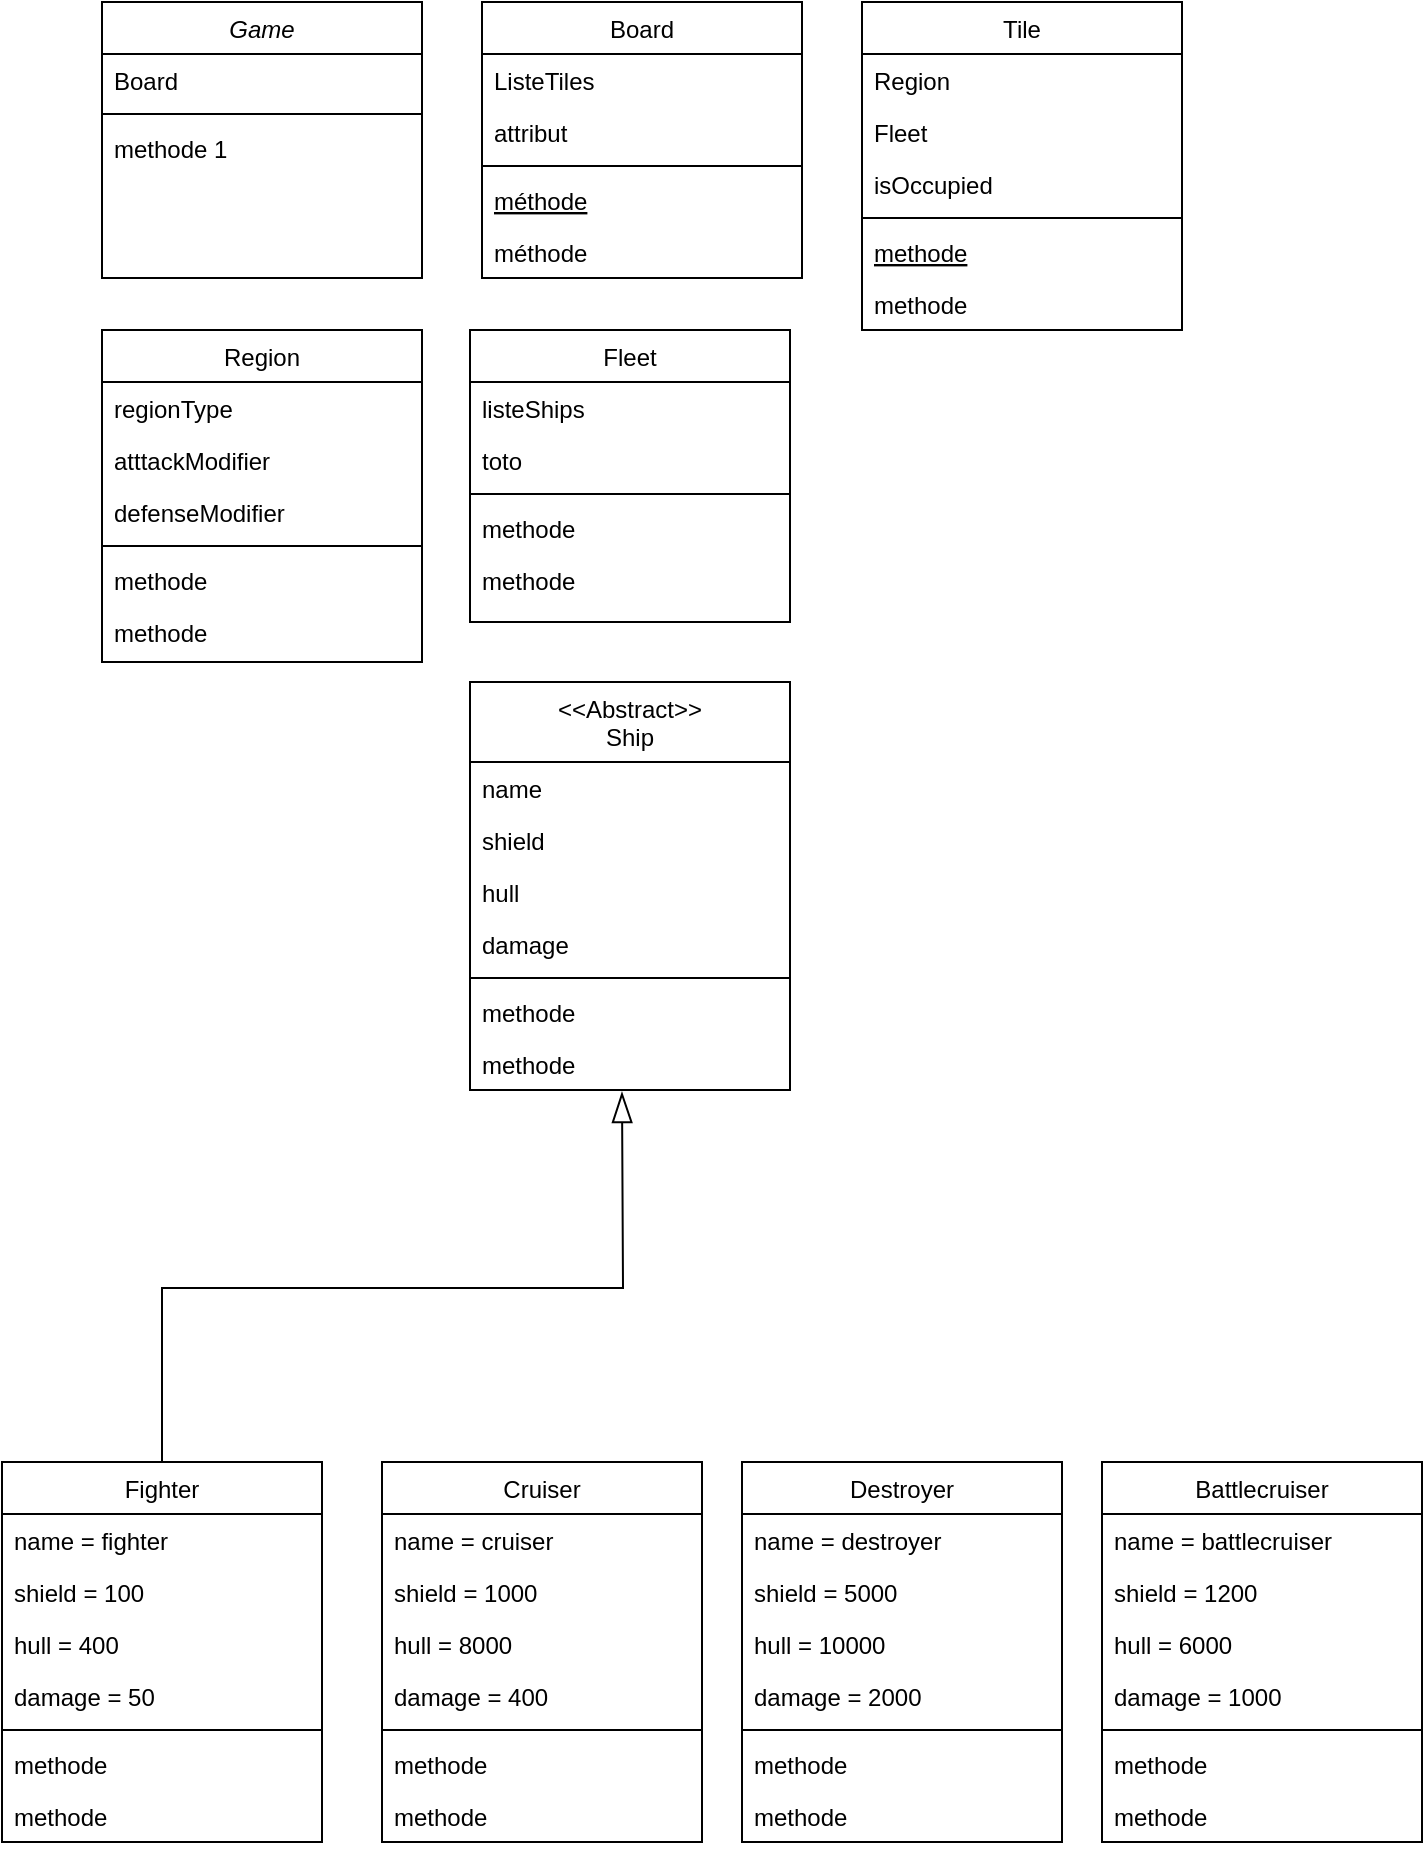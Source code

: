 <mxfile version="24.8.0">
  <diagram id="C5RBs43oDa-KdzZeNtuy" name="Page-1">
    <mxGraphModel dx="1434" dy="881" grid="1" gridSize="10" guides="1" tooltips="1" connect="1" arrows="1" fold="1" page="1" pageScale="1" pageWidth="827" pageHeight="1169" math="0" shadow="0">
      <root>
        <mxCell id="WIyWlLk6GJQsqaUBKTNV-0" />
        <mxCell id="WIyWlLk6GJQsqaUBKTNV-1" parent="WIyWlLk6GJQsqaUBKTNV-0" />
        <mxCell id="zkfFHV4jXpPFQw0GAbJ--0" value="Game" style="swimlane;fontStyle=2;align=center;verticalAlign=top;childLayout=stackLayout;horizontal=1;startSize=26;horizontalStack=0;resizeParent=1;resizeLast=0;collapsible=1;marginBottom=0;rounded=0;shadow=0;strokeWidth=1;" parent="WIyWlLk6GJQsqaUBKTNV-1" vertex="1">
          <mxGeometry x="70" y="40" width="160" height="138" as="geometry">
            <mxRectangle x="230" y="140" width="160" height="26" as="alternateBounds" />
          </mxGeometry>
        </mxCell>
        <mxCell id="zkfFHV4jXpPFQw0GAbJ--1" value="Board" style="text;align=left;verticalAlign=top;spacingLeft=4;spacingRight=4;overflow=hidden;rotatable=0;points=[[0,0.5],[1,0.5]];portConstraint=eastwest;" parent="zkfFHV4jXpPFQw0GAbJ--0" vertex="1">
          <mxGeometry y="26" width="160" height="26" as="geometry" />
        </mxCell>
        <mxCell id="zkfFHV4jXpPFQw0GAbJ--4" value="" style="line;html=1;strokeWidth=1;align=left;verticalAlign=middle;spacingTop=-1;spacingLeft=3;spacingRight=3;rotatable=0;labelPosition=right;points=[];portConstraint=eastwest;" parent="zkfFHV4jXpPFQw0GAbJ--0" vertex="1">
          <mxGeometry y="52" width="160" height="8" as="geometry" />
        </mxCell>
        <mxCell id="zkfFHV4jXpPFQw0GAbJ--5" value="methode 1" style="text;align=left;verticalAlign=top;spacingLeft=4;spacingRight=4;overflow=hidden;rotatable=0;points=[[0,0.5],[1,0.5]];portConstraint=eastwest;" parent="zkfFHV4jXpPFQw0GAbJ--0" vertex="1">
          <mxGeometry y="60" width="160" height="26" as="geometry" />
        </mxCell>
        <mxCell id="zkfFHV4jXpPFQw0GAbJ--6" value="Tile" style="swimlane;fontStyle=0;align=center;verticalAlign=top;childLayout=stackLayout;horizontal=1;startSize=26;horizontalStack=0;resizeParent=1;resizeLast=0;collapsible=1;marginBottom=0;rounded=0;shadow=0;strokeWidth=1;" parent="WIyWlLk6GJQsqaUBKTNV-1" vertex="1">
          <mxGeometry x="450" y="40" width="160" height="164" as="geometry">
            <mxRectangle x="130" y="380" width="160" height="26" as="alternateBounds" />
          </mxGeometry>
        </mxCell>
        <mxCell id="zkfFHV4jXpPFQw0GAbJ--7" value="Region" style="text;align=left;verticalAlign=top;spacingLeft=4;spacingRight=4;overflow=hidden;rotatable=0;points=[[0,0.5],[1,0.5]];portConstraint=eastwest;" parent="zkfFHV4jXpPFQw0GAbJ--6" vertex="1">
          <mxGeometry y="26" width="160" height="26" as="geometry" />
        </mxCell>
        <mxCell id="zkfFHV4jXpPFQw0GAbJ--8" value="Fleet" style="text;align=left;verticalAlign=top;spacingLeft=4;spacingRight=4;overflow=hidden;rotatable=0;points=[[0,0.5],[1,0.5]];portConstraint=eastwest;rounded=0;shadow=0;html=0;" parent="zkfFHV4jXpPFQw0GAbJ--6" vertex="1">
          <mxGeometry y="52" width="160" height="26" as="geometry" />
        </mxCell>
        <mxCell id="zCoJ4ZuMKXgHMnOxpTEs-7" value="isOccupied" style="text;align=left;verticalAlign=top;spacingLeft=4;spacingRight=4;overflow=hidden;rotatable=0;points=[[0,0.5],[1,0.5]];portConstraint=eastwest;rounded=0;shadow=0;html=0;" vertex="1" parent="zkfFHV4jXpPFQw0GAbJ--6">
          <mxGeometry y="78" width="160" height="26" as="geometry" />
        </mxCell>
        <mxCell id="zkfFHV4jXpPFQw0GAbJ--9" value="" style="line;html=1;strokeWidth=1;align=left;verticalAlign=middle;spacingTop=-1;spacingLeft=3;spacingRight=3;rotatable=0;labelPosition=right;points=[];portConstraint=eastwest;" parent="zkfFHV4jXpPFQw0GAbJ--6" vertex="1">
          <mxGeometry y="104" width="160" height="8" as="geometry" />
        </mxCell>
        <mxCell id="zkfFHV4jXpPFQw0GAbJ--10" value="methode" style="text;align=left;verticalAlign=top;spacingLeft=4;spacingRight=4;overflow=hidden;rotatable=0;points=[[0,0.5],[1,0.5]];portConstraint=eastwest;fontStyle=4" parent="zkfFHV4jXpPFQw0GAbJ--6" vertex="1">
          <mxGeometry y="112" width="160" height="26" as="geometry" />
        </mxCell>
        <mxCell id="zkfFHV4jXpPFQw0GAbJ--11" value="methode" style="text;align=left;verticalAlign=top;spacingLeft=4;spacingRight=4;overflow=hidden;rotatable=0;points=[[0,0.5],[1,0.5]];portConstraint=eastwest;" parent="zkfFHV4jXpPFQw0GAbJ--6" vertex="1">
          <mxGeometry y="138" width="160" height="26" as="geometry" />
        </mxCell>
        <mxCell id="zkfFHV4jXpPFQw0GAbJ--17" value="Fleet" style="swimlane;fontStyle=0;align=center;verticalAlign=top;childLayout=stackLayout;horizontal=1;startSize=26;horizontalStack=0;resizeParent=1;resizeLast=0;collapsible=1;marginBottom=0;rounded=0;shadow=0;strokeWidth=1;" parent="WIyWlLk6GJQsqaUBKTNV-1" vertex="1">
          <mxGeometry x="254" y="204" width="160" height="146" as="geometry">
            <mxRectangle x="550" y="140" width="160" height="26" as="alternateBounds" />
          </mxGeometry>
        </mxCell>
        <mxCell id="zkfFHV4jXpPFQw0GAbJ--18" value="listeShips" style="text;align=left;verticalAlign=top;spacingLeft=4;spacingRight=4;overflow=hidden;rotatable=0;points=[[0,0.5],[1,0.5]];portConstraint=eastwest;" parent="zkfFHV4jXpPFQw0GAbJ--17" vertex="1">
          <mxGeometry y="26" width="160" height="26" as="geometry" />
        </mxCell>
        <mxCell id="zkfFHV4jXpPFQw0GAbJ--19" value="toto" style="text;align=left;verticalAlign=top;spacingLeft=4;spacingRight=4;overflow=hidden;rotatable=0;points=[[0,0.5],[1,0.5]];portConstraint=eastwest;rounded=0;shadow=0;html=0;" parent="zkfFHV4jXpPFQw0GAbJ--17" vertex="1">
          <mxGeometry y="52" width="160" height="26" as="geometry" />
        </mxCell>
        <mxCell id="zkfFHV4jXpPFQw0GAbJ--23" value="" style="line;html=1;strokeWidth=1;align=left;verticalAlign=middle;spacingTop=-1;spacingLeft=3;spacingRight=3;rotatable=0;labelPosition=right;points=[];portConstraint=eastwest;" parent="zkfFHV4jXpPFQw0GAbJ--17" vertex="1">
          <mxGeometry y="78" width="160" height="8" as="geometry" />
        </mxCell>
        <mxCell id="zkfFHV4jXpPFQw0GAbJ--24" value="methode" style="text;align=left;verticalAlign=top;spacingLeft=4;spacingRight=4;overflow=hidden;rotatable=0;points=[[0,0.5],[1,0.5]];portConstraint=eastwest;" parent="zkfFHV4jXpPFQw0GAbJ--17" vertex="1">
          <mxGeometry y="86" width="160" height="26" as="geometry" />
        </mxCell>
        <mxCell id="zkfFHV4jXpPFQw0GAbJ--25" value="methode" style="text;align=left;verticalAlign=top;spacingLeft=4;spacingRight=4;overflow=hidden;rotatable=0;points=[[0,0.5],[1,0.5]];portConstraint=eastwest;" parent="zkfFHV4jXpPFQw0GAbJ--17" vertex="1">
          <mxGeometry y="112" width="160" height="26" as="geometry" />
        </mxCell>
        <mxCell id="zCoJ4ZuMKXgHMnOxpTEs-1" value="Board" style="swimlane;fontStyle=0;align=center;verticalAlign=top;childLayout=stackLayout;horizontal=1;startSize=26;horizontalStack=0;resizeParent=1;resizeLast=0;collapsible=1;marginBottom=0;rounded=0;shadow=0;strokeWidth=1;" vertex="1" parent="WIyWlLk6GJQsqaUBKTNV-1">
          <mxGeometry x="260" y="40" width="160" height="138" as="geometry">
            <mxRectangle x="130" y="380" width="160" height="26" as="alternateBounds" />
          </mxGeometry>
        </mxCell>
        <mxCell id="zCoJ4ZuMKXgHMnOxpTEs-2" value="ListeTiles" style="text;align=left;verticalAlign=top;spacingLeft=4;spacingRight=4;overflow=hidden;rotatable=0;points=[[0,0.5],[1,0.5]];portConstraint=eastwest;" vertex="1" parent="zCoJ4ZuMKXgHMnOxpTEs-1">
          <mxGeometry y="26" width="160" height="26" as="geometry" />
        </mxCell>
        <mxCell id="zCoJ4ZuMKXgHMnOxpTEs-3" value="attribut" style="text;align=left;verticalAlign=top;spacingLeft=4;spacingRight=4;overflow=hidden;rotatable=0;points=[[0,0.5],[1,0.5]];portConstraint=eastwest;rounded=0;shadow=0;html=0;" vertex="1" parent="zCoJ4ZuMKXgHMnOxpTEs-1">
          <mxGeometry y="52" width="160" height="26" as="geometry" />
        </mxCell>
        <mxCell id="zCoJ4ZuMKXgHMnOxpTEs-4" value="" style="line;html=1;strokeWidth=1;align=left;verticalAlign=middle;spacingTop=-1;spacingLeft=3;spacingRight=3;rotatable=0;labelPosition=right;points=[];portConstraint=eastwest;" vertex="1" parent="zCoJ4ZuMKXgHMnOxpTEs-1">
          <mxGeometry y="78" width="160" height="8" as="geometry" />
        </mxCell>
        <mxCell id="zCoJ4ZuMKXgHMnOxpTEs-5" value="méthode" style="text;align=left;verticalAlign=top;spacingLeft=4;spacingRight=4;overflow=hidden;rotatable=0;points=[[0,0.5],[1,0.5]];portConstraint=eastwest;fontStyle=4" vertex="1" parent="zCoJ4ZuMKXgHMnOxpTEs-1">
          <mxGeometry y="86" width="160" height="26" as="geometry" />
        </mxCell>
        <mxCell id="zCoJ4ZuMKXgHMnOxpTEs-6" value="méthode" style="text;align=left;verticalAlign=top;spacingLeft=4;spacingRight=4;overflow=hidden;rotatable=0;points=[[0,0.5],[1,0.5]];portConstraint=eastwest;" vertex="1" parent="zCoJ4ZuMKXgHMnOxpTEs-1">
          <mxGeometry y="112" width="160" height="26" as="geometry" />
        </mxCell>
        <mxCell id="31x5i8z1s3qVIF9VK68e-0" value="Region" style="swimlane;fontStyle=0;align=center;verticalAlign=top;childLayout=stackLayout;horizontal=1;startSize=26;horizontalStack=0;resizeParent=1;resizeLast=0;collapsible=1;marginBottom=0;rounded=0;shadow=0;strokeWidth=1;" vertex="1" parent="WIyWlLk6GJQsqaUBKTNV-1">
          <mxGeometry x="70" y="204" width="160" height="166" as="geometry">
            <mxRectangle x="550" y="140" width="160" height="26" as="alternateBounds" />
          </mxGeometry>
        </mxCell>
        <mxCell id="31x5i8z1s3qVIF9VK68e-1" value="regionType" style="text;align=left;verticalAlign=top;spacingLeft=4;spacingRight=4;overflow=hidden;rotatable=0;points=[[0,0.5],[1,0.5]];portConstraint=eastwest;" vertex="1" parent="31x5i8z1s3qVIF9VK68e-0">
          <mxGeometry y="26" width="160" height="26" as="geometry" />
        </mxCell>
        <mxCell id="31x5i8z1s3qVIF9VK68e-2" value="atttackModifier" style="text;align=left;verticalAlign=top;spacingLeft=4;spacingRight=4;overflow=hidden;rotatable=0;points=[[0,0.5],[1,0.5]];portConstraint=eastwest;rounded=0;shadow=0;html=0;" vertex="1" parent="31x5i8z1s3qVIF9VK68e-0">
          <mxGeometry y="52" width="160" height="26" as="geometry" />
        </mxCell>
        <mxCell id="31x5i8z1s3qVIF9VK68e-3" value="defenseModifier" style="text;align=left;verticalAlign=top;spacingLeft=4;spacingRight=4;overflow=hidden;rotatable=0;points=[[0,0.5],[1,0.5]];portConstraint=eastwest;rounded=0;shadow=0;html=0;" vertex="1" parent="31x5i8z1s3qVIF9VK68e-0">
          <mxGeometry y="78" width="160" height="26" as="geometry" />
        </mxCell>
        <mxCell id="31x5i8z1s3qVIF9VK68e-6" value="" style="line;html=1;strokeWidth=1;align=left;verticalAlign=middle;spacingTop=-1;spacingLeft=3;spacingRight=3;rotatable=0;labelPosition=right;points=[];portConstraint=eastwest;" vertex="1" parent="31x5i8z1s3qVIF9VK68e-0">
          <mxGeometry y="104" width="160" height="8" as="geometry" />
        </mxCell>
        <mxCell id="31x5i8z1s3qVIF9VK68e-7" value="methode" style="text;align=left;verticalAlign=top;spacingLeft=4;spacingRight=4;overflow=hidden;rotatable=0;points=[[0,0.5],[1,0.5]];portConstraint=eastwest;" vertex="1" parent="31x5i8z1s3qVIF9VK68e-0">
          <mxGeometry y="112" width="160" height="26" as="geometry" />
        </mxCell>
        <mxCell id="31x5i8z1s3qVIF9VK68e-8" value="methode" style="text;align=left;verticalAlign=top;spacingLeft=4;spacingRight=4;overflow=hidden;rotatable=0;points=[[0,0.5],[1,0.5]];portConstraint=eastwest;" vertex="1" parent="31x5i8z1s3qVIF9VK68e-0">
          <mxGeometry y="138" width="160" height="26" as="geometry" />
        </mxCell>
        <mxCell id="zCoJ4ZuMKXgHMnOxpTEs-8" value="&lt;&lt;Abstract&gt;&gt;&#xa;Ship" style="swimlane;fontStyle=0;align=center;verticalAlign=top;childLayout=stackLayout;horizontal=1;startSize=40;horizontalStack=0;resizeParent=1;resizeLast=0;collapsible=1;marginBottom=0;rounded=0;shadow=0;strokeWidth=1;" vertex="1" parent="WIyWlLk6GJQsqaUBKTNV-1">
          <mxGeometry x="254" y="380" width="160" height="204" as="geometry">
            <mxRectangle x="550" y="140" width="160" height="26" as="alternateBounds" />
          </mxGeometry>
        </mxCell>
        <mxCell id="zCoJ4ZuMKXgHMnOxpTEs-9" value="name" style="text;align=left;verticalAlign=top;spacingLeft=4;spacingRight=4;overflow=hidden;rotatable=0;points=[[0,0.5],[1,0.5]];portConstraint=eastwest;" vertex="1" parent="zCoJ4ZuMKXgHMnOxpTEs-8">
          <mxGeometry y="40" width="160" height="26" as="geometry" />
        </mxCell>
        <mxCell id="zCoJ4ZuMKXgHMnOxpTEs-10" value="shield" style="text;align=left;verticalAlign=top;spacingLeft=4;spacingRight=4;overflow=hidden;rotatable=0;points=[[0,0.5],[1,0.5]];portConstraint=eastwest;rounded=0;shadow=0;html=0;" vertex="1" parent="zCoJ4ZuMKXgHMnOxpTEs-8">
          <mxGeometry y="66" width="160" height="26" as="geometry" />
        </mxCell>
        <mxCell id="zCoJ4ZuMKXgHMnOxpTEs-11" value="hull" style="text;align=left;verticalAlign=top;spacingLeft=4;spacingRight=4;overflow=hidden;rotatable=0;points=[[0,0.5],[1,0.5]];portConstraint=eastwest;rounded=0;shadow=0;html=0;" vertex="1" parent="zCoJ4ZuMKXgHMnOxpTEs-8">
          <mxGeometry y="92" width="160" height="26" as="geometry" />
        </mxCell>
        <mxCell id="zCoJ4ZuMKXgHMnOxpTEs-15" value="damage" style="text;align=left;verticalAlign=top;spacingLeft=4;spacingRight=4;overflow=hidden;rotatable=0;points=[[0,0.5],[1,0.5]];portConstraint=eastwest;rounded=0;shadow=0;html=0;" vertex="1" parent="zCoJ4ZuMKXgHMnOxpTEs-8">
          <mxGeometry y="118" width="160" height="26" as="geometry" />
        </mxCell>
        <mxCell id="zCoJ4ZuMKXgHMnOxpTEs-12" value="" style="line;html=1;strokeWidth=1;align=left;verticalAlign=middle;spacingTop=-1;spacingLeft=3;spacingRight=3;rotatable=0;labelPosition=right;points=[];portConstraint=eastwest;" vertex="1" parent="zCoJ4ZuMKXgHMnOxpTEs-8">
          <mxGeometry y="144" width="160" height="8" as="geometry" />
        </mxCell>
        <mxCell id="zCoJ4ZuMKXgHMnOxpTEs-13" value="methode" style="text;align=left;verticalAlign=top;spacingLeft=4;spacingRight=4;overflow=hidden;rotatable=0;points=[[0,0.5],[1,0.5]];portConstraint=eastwest;" vertex="1" parent="zCoJ4ZuMKXgHMnOxpTEs-8">
          <mxGeometry y="152" width="160" height="26" as="geometry" />
        </mxCell>
        <mxCell id="zCoJ4ZuMKXgHMnOxpTEs-14" value="methode" style="text;align=left;verticalAlign=top;spacingLeft=4;spacingRight=4;overflow=hidden;rotatable=0;points=[[0,0.5],[1,0.5]];portConstraint=eastwest;" vertex="1" parent="zCoJ4ZuMKXgHMnOxpTEs-8">
          <mxGeometry y="178" width="160" height="26" as="geometry" />
        </mxCell>
        <mxCell id="zCoJ4ZuMKXgHMnOxpTEs-24" value="" style="edgeStyle=orthogonalEdgeStyle;rounded=0;orthogonalLoop=1;jettySize=auto;html=1;endArrow=blockThin;endFill=0;endSize=13;startSize=14;exitX=0.5;exitY=0;exitDx=0;exitDy=0;" edge="1" parent="WIyWlLk6GJQsqaUBKTNV-1" source="zCoJ4ZuMKXgHMnOxpTEs-16">
          <mxGeometry relative="1" as="geometry">
            <mxPoint x="330" y="585" as="targetPoint" />
          </mxGeometry>
        </mxCell>
        <mxCell id="zCoJ4ZuMKXgHMnOxpTEs-16" value="Fighter" style="swimlane;fontStyle=0;align=center;verticalAlign=top;childLayout=stackLayout;horizontal=1;startSize=26;horizontalStack=0;resizeParent=1;resizeLast=0;collapsible=1;marginBottom=0;rounded=0;shadow=0;strokeWidth=1;" vertex="1" parent="WIyWlLk6GJQsqaUBKTNV-1">
          <mxGeometry x="20" y="770" width="160" height="190" as="geometry">
            <mxRectangle x="550" y="140" width="160" height="26" as="alternateBounds" />
          </mxGeometry>
        </mxCell>
        <mxCell id="zCoJ4ZuMKXgHMnOxpTEs-17" value="name = fighter" style="text;align=left;verticalAlign=top;spacingLeft=4;spacingRight=4;overflow=hidden;rotatable=0;points=[[0,0.5],[1,0.5]];portConstraint=eastwest;" vertex="1" parent="zCoJ4ZuMKXgHMnOxpTEs-16">
          <mxGeometry y="26" width="160" height="26" as="geometry" />
        </mxCell>
        <mxCell id="zCoJ4ZuMKXgHMnOxpTEs-18" value="shield = 100" style="text;align=left;verticalAlign=top;spacingLeft=4;spacingRight=4;overflow=hidden;rotatable=0;points=[[0,0.5],[1,0.5]];portConstraint=eastwest;rounded=0;shadow=0;html=0;" vertex="1" parent="zCoJ4ZuMKXgHMnOxpTEs-16">
          <mxGeometry y="52" width="160" height="26" as="geometry" />
        </mxCell>
        <mxCell id="zCoJ4ZuMKXgHMnOxpTEs-19" value="hull = 400" style="text;align=left;verticalAlign=top;spacingLeft=4;spacingRight=4;overflow=hidden;rotatable=0;points=[[0,0.5],[1,0.5]];portConstraint=eastwest;rounded=0;shadow=0;html=0;" vertex="1" parent="zCoJ4ZuMKXgHMnOxpTEs-16">
          <mxGeometry y="78" width="160" height="26" as="geometry" />
        </mxCell>
        <mxCell id="zCoJ4ZuMKXgHMnOxpTEs-20" value="damage = 50" style="text;align=left;verticalAlign=top;spacingLeft=4;spacingRight=4;overflow=hidden;rotatable=0;points=[[0,0.5],[1,0.5]];portConstraint=eastwest;rounded=0;shadow=0;html=0;" vertex="1" parent="zCoJ4ZuMKXgHMnOxpTEs-16">
          <mxGeometry y="104" width="160" height="26" as="geometry" />
        </mxCell>
        <mxCell id="zCoJ4ZuMKXgHMnOxpTEs-21" value="" style="line;html=1;strokeWidth=1;align=left;verticalAlign=middle;spacingTop=-1;spacingLeft=3;spacingRight=3;rotatable=0;labelPosition=right;points=[];portConstraint=eastwest;" vertex="1" parent="zCoJ4ZuMKXgHMnOxpTEs-16">
          <mxGeometry y="130" width="160" height="8" as="geometry" />
        </mxCell>
        <mxCell id="zCoJ4ZuMKXgHMnOxpTEs-22" value="methode" style="text;align=left;verticalAlign=top;spacingLeft=4;spacingRight=4;overflow=hidden;rotatable=0;points=[[0,0.5],[1,0.5]];portConstraint=eastwest;" vertex="1" parent="zCoJ4ZuMKXgHMnOxpTEs-16">
          <mxGeometry y="138" width="160" height="26" as="geometry" />
        </mxCell>
        <mxCell id="zCoJ4ZuMKXgHMnOxpTEs-23" value="methode" style="text;align=left;verticalAlign=top;spacingLeft=4;spacingRight=4;overflow=hidden;rotatable=0;points=[[0,0.5],[1,0.5]];portConstraint=eastwest;" vertex="1" parent="zCoJ4ZuMKXgHMnOxpTEs-16">
          <mxGeometry y="164" width="160" height="26" as="geometry" />
        </mxCell>
        <mxCell id="zCoJ4ZuMKXgHMnOxpTEs-25" value="Cruiser" style="swimlane;fontStyle=0;align=center;verticalAlign=top;childLayout=stackLayout;horizontal=1;startSize=26;horizontalStack=0;resizeParent=1;resizeLast=0;collapsible=1;marginBottom=0;rounded=0;shadow=0;strokeWidth=1;" vertex="1" parent="WIyWlLk6GJQsqaUBKTNV-1">
          <mxGeometry x="210" y="770" width="160" height="190" as="geometry">
            <mxRectangle x="550" y="140" width="160" height="26" as="alternateBounds" />
          </mxGeometry>
        </mxCell>
        <mxCell id="zCoJ4ZuMKXgHMnOxpTEs-26" value="name = cruiser" style="text;align=left;verticalAlign=top;spacingLeft=4;spacingRight=4;overflow=hidden;rotatable=0;points=[[0,0.5],[1,0.5]];portConstraint=eastwest;" vertex="1" parent="zCoJ4ZuMKXgHMnOxpTEs-25">
          <mxGeometry y="26" width="160" height="26" as="geometry" />
        </mxCell>
        <mxCell id="zCoJ4ZuMKXgHMnOxpTEs-27" value="shield = 1000" style="text;align=left;verticalAlign=top;spacingLeft=4;spacingRight=4;overflow=hidden;rotatable=0;points=[[0,0.5],[1,0.5]];portConstraint=eastwest;rounded=0;shadow=0;html=0;" vertex="1" parent="zCoJ4ZuMKXgHMnOxpTEs-25">
          <mxGeometry y="52" width="160" height="26" as="geometry" />
        </mxCell>
        <mxCell id="zCoJ4ZuMKXgHMnOxpTEs-28" value="hull = 8000" style="text;align=left;verticalAlign=top;spacingLeft=4;spacingRight=4;overflow=hidden;rotatable=0;points=[[0,0.5],[1,0.5]];portConstraint=eastwest;rounded=0;shadow=0;html=0;" vertex="1" parent="zCoJ4ZuMKXgHMnOxpTEs-25">
          <mxGeometry y="78" width="160" height="26" as="geometry" />
        </mxCell>
        <mxCell id="zCoJ4ZuMKXgHMnOxpTEs-29" value="damage = 400" style="text;align=left;verticalAlign=top;spacingLeft=4;spacingRight=4;overflow=hidden;rotatable=0;points=[[0,0.5],[1,0.5]];portConstraint=eastwest;rounded=0;shadow=0;html=0;" vertex="1" parent="zCoJ4ZuMKXgHMnOxpTEs-25">
          <mxGeometry y="104" width="160" height="26" as="geometry" />
        </mxCell>
        <mxCell id="zCoJ4ZuMKXgHMnOxpTEs-30" value="" style="line;html=1;strokeWidth=1;align=left;verticalAlign=middle;spacingTop=-1;spacingLeft=3;spacingRight=3;rotatable=0;labelPosition=right;points=[];portConstraint=eastwest;" vertex="1" parent="zCoJ4ZuMKXgHMnOxpTEs-25">
          <mxGeometry y="130" width="160" height="8" as="geometry" />
        </mxCell>
        <mxCell id="zCoJ4ZuMKXgHMnOxpTEs-31" value="methode" style="text;align=left;verticalAlign=top;spacingLeft=4;spacingRight=4;overflow=hidden;rotatable=0;points=[[0,0.5],[1,0.5]];portConstraint=eastwest;" vertex="1" parent="zCoJ4ZuMKXgHMnOxpTEs-25">
          <mxGeometry y="138" width="160" height="26" as="geometry" />
        </mxCell>
        <mxCell id="zCoJ4ZuMKXgHMnOxpTEs-32" value="methode" style="text;align=left;verticalAlign=top;spacingLeft=4;spacingRight=4;overflow=hidden;rotatable=0;points=[[0,0.5],[1,0.5]];portConstraint=eastwest;" vertex="1" parent="zCoJ4ZuMKXgHMnOxpTEs-25">
          <mxGeometry y="164" width="160" height="26" as="geometry" />
        </mxCell>
        <mxCell id="zCoJ4ZuMKXgHMnOxpTEs-33" value="Destroyer" style="swimlane;fontStyle=0;align=center;verticalAlign=top;childLayout=stackLayout;horizontal=1;startSize=26;horizontalStack=0;resizeParent=1;resizeLast=0;collapsible=1;marginBottom=0;rounded=0;shadow=0;strokeWidth=1;" vertex="1" parent="WIyWlLk6GJQsqaUBKTNV-1">
          <mxGeometry x="390" y="770" width="160" height="190" as="geometry">
            <mxRectangle x="550" y="140" width="160" height="26" as="alternateBounds" />
          </mxGeometry>
        </mxCell>
        <mxCell id="zCoJ4ZuMKXgHMnOxpTEs-34" value="name = destroyer" style="text;align=left;verticalAlign=top;spacingLeft=4;spacingRight=4;overflow=hidden;rotatable=0;points=[[0,0.5],[1,0.5]];portConstraint=eastwest;" vertex="1" parent="zCoJ4ZuMKXgHMnOxpTEs-33">
          <mxGeometry y="26" width="160" height="26" as="geometry" />
        </mxCell>
        <mxCell id="zCoJ4ZuMKXgHMnOxpTEs-35" value="shield = 5000" style="text;align=left;verticalAlign=top;spacingLeft=4;spacingRight=4;overflow=hidden;rotatable=0;points=[[0,0.5],[1,0.5]];portConstraint=eastwest;rounded=0;shadow=0;html=0;" vertex="1" parent="zCoJ4ZuMKXgHMnOxpTEs-33">
          <mxGeometry y="52" width="160" height="26" as="geometry" />
        </mxCell>
        <mxCell id="zCoJ4ZuMKXgHMnOxpTEs-36" value="hull = 10000" style="text;align=left;verticalAlign=top;spacingLeft=4;spacingRight=4;overflow=hidden;rotatable=0;points=[[0,0.5],[1,0.5]];portConstraint=eastwest;rounded=0;shadow=0;html=0;" vertex="1" parent="zCoJ4ZuMKXgHMnOxpTEs-33">
          <mxGeometry y="78" width="160" height="26" as="geometry" />
        </mxCell>
        <mxCell id="zCoJ4ZuMKXgHMnOxpTEs-37" value="damage = 2000" style="text;align=left;verticalAlign=top;spacingLeft=4;spacingRight=4;overflow=hidden;rotatable=0;points=[[0,0.5],[1,0.5]];portConstraint=eastwest;rounded=0;shadow=0;html=0;" vertex="1" parent="zCoJ4ZuMKXgHMnOxpTEs-33">
          <mxGeometry y="104" width="160" height="26" as="geometry" />
        </mxCell>
        <mxCell id="zCoJ4ZuMKXgHMnOxpTEs-38" value="" style="line;html=1;strokeWidth=1;align=left;verticalAlign=middle;spacingTop=-1;spacingLeft=3;spacingRight=3;rotatable=0;labelPosition=right;points=[];portConstraint=eastwest;" vertex="1" parent="zCoJ4ZuMKXgHMnOxpTEs-33">
          <mxGeometry y="130" width="160" height="8" as="geometry" />
        </mxCell>
        <mxCell id="zCoJ4ZuMKXgHMnOxpTEs-39" value="methode" style="text;align=left;verticalAlign=top;spacingLeft=4;spacingRight=4;overflow=hidden;rotatable=0;points=[[0,0.5],[1,0.5]];portConstraint=eastwest;" vertex="1" parent="zCoJ4ZuMKXgHMnOxpTEs-33">
          <mxGeometry y="138" width="160" height="26" as="geometry" />
        </mxCell>
        <mxCell id="zCoJ4ZuMKXgHMnOxpTEs-40" value="methode" style="text;align=left;verticalAlign=top;spacingLeft=4;spacingRight=4;overflow=hidden;rotatable=0;points=[[0,0.5],[1,0.5]];portConstraint=eastwest;" vertex="1" parent="zCoJ4ZuMKXgHMnOxpTEs-33">
          <mxGeometry y="164" width="160" height="26" as="geometry" />
        </mxCell>
        <mxCell id="zCoJ4ZuMKXgHMnOxpTEs-41" value="Battlecruiser" style="swimlane;fontStyle=0;align=center;verticalAlign=top;childLayout=stackLayout;horizontal=1;startSize=26;horizontalStack=0;resizeParent=1;resizeLast=0;collapsible=1;marginBottom=0;rounded=0;shadow=0;strokeWidth=1;" vertex="1" parent="WIyWlLk6GJQsqaUBKTNV-1">
          <mxGeometry x="570" y="770" width="160" height="190" as="geometry">
            <mxRectangle x="550" y="140" width="160" height="26" as="alternateBounds" />
          </mxGeometry>
        </mxCell>
        <mxCell id="zCoJ4ZuMKXgHMnOxpTEs-42" value="name = battlecruiser" style="text;align=left;verticalAlign=top;spacingLeft=4;spacingRight=4;overflow=hidden;rotatable=0;points=[[0,0.5],[1,0.5]];portConstraint=eastwest;" vertex="1" parent="zCoJ4ZuMKXgHMnOxpTEs-41">
          <mxGeometry y="26" width="160" height="26" as="geometry" />
        </mxCell>
        <mxCell id="zCoJ4ZuMKXgHMnOxpTEs-43" value="shield = 1200" style="text;align=left;verticalAlign=top;spacingLeft=4;spacingRight=4;overflow=hidden;rotatable=0;points=[[0,0.5],[1,0.5]];portConstraint=eastwest;rounded=0;shadow=0;html=0;" vertex="1" parent="zCoJ4ZuMKXgHMnOxpTEs-41">
          <mxGeometry y="52" width="160" height="26" as="geometry" />
        </mxCell>
        <mxCell id="zCoJ4ZuMKXgHMnOxpTEs-44" value="hull = 6000" style="text;align=left;verticalAlign=top;spacingLeft=4;spacingRight=4;overflow=hidden;rotatable=0;points=[[0,0.5],[1,0.5]];portConstraint=eastwest;rounded=0;shadow=0;html=0;" vertex="1" parent="zCoJ4ZuMKXgHMnOxpTEs-41">
          <mxGeometry y="78" width="160" height="26" as="geometry" />
        </mxCell>
        <mxCell id="zCoJ4ZuMKXgHMnOxpTEs-45" value="damage = 1000" style="text;align=left;verticalAlign=top;spacingLeft=4;spacingRight=4;overflow=hidden;rotatable=0;points=[[0,0.5],[1,0.5]];portConstraint=eastwest;rounded=0;shadow=0;html=0;" vertex="1" parent="zCoJ4ZuMKXgHMnOxpTEs-41">
          <mxGeometry y="104" width="160" height="26" as="geometry" />
        </mxCell>
        <mxCell id="zCoJ4ZuMKXgHMnOxpTEs-46" value="" style="line;html=1;strokeWidth=1;align=left;verticalAlign=middle;spacingTop=-1;spacingLeft=3;spacingRight=3;rotatable=0;labelPosition=right;points=[];portConstraint=eastwest;" vertex="1" parent="zCoJ4ZuMKXgHMnOxpTEs-41">
          <mxGeometry y="130" width="160" height="8" as="geometry" />
        </mxCell>
        <mxCell id="zCoJ4ZuMKXgHMnOxpTEs-47" value="methode" style="text;align=left;verticalAlign=top;spacingLeft=4;spacingRight=4;overflow=hidden;rotatable=0;points=[[0,0.5],[1,0.5]];portConstraint=eastwest;" vertex="1" parent="zCoJ4ZuMKXgHMnOxpTEs-41">
          <mxGeometry y="138" width="160" height="26" as="geometry" />
        </mxCell>
        <mxCell id="zCoJ4ZuMKXgHMnOxpTEs-48" value="methode" style="text;align=left;verticalAlign=top;spacingLeft=4;spacingRight=4;overflow=hidden;rotatable=0;points=[[0,0.5],[1,0.5]];portConstraint=eastwest;" vertex="1" parent="zCoJ4ZuMKXgHMnOxpTEs-41">
          <mxGeometry y="164" width="160" height="26" as="geometry" />
        </mxCell>
      </root>
    </mxGraphModel>
  </diagram>
</mxfile>

